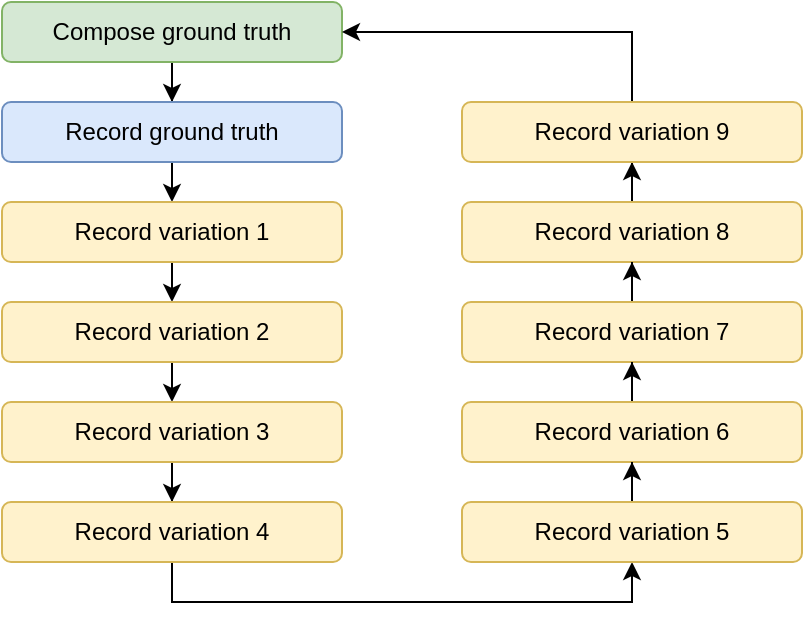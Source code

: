 <mxfile version="25.0.1">
  <diagram name="Page-1" id="LXgtOA4JHDHmA7VClIJa">
    <mxGraphModel dx="819" dy="448" grid="1" gridSize="10" guides="1" tooltips="1" connect="1" arrows="1" fold="1" page="1" pageScale="1" pageWidth="850" pageHeight="1100" math="0" shadow="0">
      <root>
        <mxCell id="0" />
        <mxCell id="1" parent="0" />
        <mxCell id="heMrsys8nOo8khprhls5-12" style="edgeStyle=orthogonalEdgeStyle;rounded=0;orthogonalLoop=1;jettySize=auto;html=1;exitX=0.5;exitY=1;exitDx=0;exitDy=0;" edge="1" parent="1" source="heMrsys8nOo8khprhls5-1" target="heMrsys8nOo8khprhls5-2">
          <mxGeometry relative="1" as="geometry" />
        </mxCell>
        <mxCell id="heMrsys8nOo8khprhls5-1" value="Compose ground truth" style="rounded=1;whiteSpace=wrap;html=1;fillColor=#d5e8d4;strokeColor=#82b366;" vertex="1" parent="1">
          <mxGeometry x="70" y="80" width="170" height="30" as="geometry" />
        </mxCell>
        <mxCell id="heMrsys8nOo8khprhls5-13" style="edgeStyle=orthogonalEdgeStyle;rounded=0;orthogonalLoop=1;jettySize=auto;html=1;exitX=0.5;exitY=1;exitDx=0;exitDy=0;entryX=0.5;entryY=0;entryDx=0;entryDy=0;" edge="1" parent="1" source="heMrsys8nOo8khprhls5-2" target="heMrsys8nOo8khprhls5-3">
          <mxGeometry relative="1" as="geometry" />
        </mxCell>
        <mxCell id="heMrsys8nOo8khprhls5-2" value="Record ground truth" style="rounded=1;whiteSpace=wrap;html=1;fillColor=#dae8fc;strokeColor=#6c8ebf;" vertex="1" parent="1">
          <mxGeometry x="70" y="130" width="170" height="30" as="geometry" />
        </mxCell>
        <mxCell id="heMrsys8nOo8khprhls5-14" style="edgeStyle=orthogonalEdgeStyle;rounded=0;orthogonalLoop=1;jettySize=auto;html=1;exitX=0.5;exitY=1;exitDx=0;exitDy=0;entryX=0.5;entryY=0;entryDx=0;entryDy=0;" edge="1" parent="1" source="heMrsys8nOo8khprhls5-3" target="heMrsys8nOo8khprhls5-4">
          <mxGeometry relative="1" as="geometry" />
        </mxCell>
        <mxCell id="heMrsys8nOo8khprhls5-3" value="Record variation 1" style="rounded=1;whiteSpace=wrap;html=1;fillColor=#fff2cc;strokeColor=#d6b656;" vertex="1" parent="1">
          <mxGeometry x="70" y="180" width="170" height="30" as="geometry" />
        </mxCell>
        <mxCell id="heMrsys8nOo8khprhls5-15" style="edgeStyle=orthogonalEdgeStyle;rounded=0;orthogonalLoop=1;jettySize=auto;html=1;exitX=0.5;exitY=1;exitDx=0;exitDy=0;entryX=0.5;entryY=0;entryDx=0;entryDy=0;" edge="1" parent="1" source="heMrsys8nOo8khprhls5-4" target="heMrsys8nOo8khprhls5-5">
          <mxGeometry relative="1" as="geometry" />
        </mxCell>
        <mxCell id="heMrsys8nOo8khprhls5-4" value="Record variation 2" style="rounded=1;whiteSpace=wrap;html=1;fillColor=#fff2cc;strokeColor=#d6b656;" vertex="1" parent="1">
          <mxGeometry x="70" y="230" width="170" height="30" as="geometry" />
        </mxCell>
        <mxCell id="heMrsys8nOo8khprhls5-16" style="edgeStyle=orthogonalEdgeStyle;rounded=0;orthogonalLoop=1;jettySize=auto;html=1;exitX=0.5;exitY=1;exitDx=0;exitDy=0;" edge="1" parent="1" source="heMrsys8nOo8khprhls5-5" target="heMrsys8nOo8khprhls5-6">
          <mxGeometry relative="1" as="geometry" />
        </mxCell>
        <mxCell id="heMrsys8nOo8khprhls5-5" value="Record variation 3" style="rounded=1;whiteSpace=wrap;html=1;fillColor=#fff2cc;strokeColor=#d6b656;" vertex="1" parent="1">
          <mxGeometry x="70" y="280" width="170" height="30" as="geometry" />
        </mxCell>
        <mxCell id="heMrsys8nOo8khprhls5-17" style="edgeStyle=orthogonalEdgeStyle;rounded=0;orthogonalLoop=1;jettySize=auto;html=1;exitX=0.5;exitY=1;exitDx=0;exitDy=0;entryX=0.5;entryY=1;entryDx=0;entryDy=0;" edge="1" parent="1" source="heMrsys8nOo8khprhls5-6" target="heMrsys8nOo8khprhls5-10">
          <mxGeometry relative="1" as="geometry" />
        </mxCell>
        <mxCell id="heMrsys8nOo8khprhls5-6" value="Record variation 4" style="rounded=1;whiteSpace=wrap;html=1;fillColor=#fff2cc;strokeColor=#d6b656;" vertex="1" parent="1">
          <mxGeometry x="70" y="330" width="170" height="30" as="geometry" />
        </mxCell>
        <mxCell id="heMrsys8nOo8khprhls5-21" style="edgeStyle=orthogonalEdgeStyle;rounded=0;orthogonalLoop=1;jettySize=auto;html=1;entryX=0.5;entryY=1;entryDx=0;entryDy=0;" edge="1" parent="1" source="heMrsys8nOo8khprhls5-7" target="heMrsys8nOo8khprhls5-11">
          <mxGeometry relative="1" as="geometry" />
        </mxCell>
        <mxCell id="heMrsys8nOo8khprhls5-7" value="Record variation 8" style="rounded=1;whiteSpace=wrap;html=1;fillColor=#fff2cc;strokeColor=#d6b656;" vertex="1" parent="1">
          <mxGeometry x="300" y="180" width="170" height="30" as="geometry" />
        </mxCell>
        <mxCell id="heMrsys8nOo8khprhls5-20" style="edgeStyle=orthogonalEdgeStyle;rounded=0;orthogonalLoop=1;jettySize=auto;html=1;entryX=0.5;entryY=1;entryDx=0;entryDy=0;" edge="1" parent="1" source="heMrsys8nOo8khprhls5-8" target="heMrsys8nOo8khprhls5-7">
          <mxGeometry relative="1" as="geometry" />
        </mxCell>
        <mxCell id="heMrsys8nOo8khprhls5-8" value="Record variation 7" style="rounded=1;whiteSpace=wrap;html=1;fillColor=#fff2cc;strokeColor=#d6b656;" vertex="1" parent="1">
          <mxGeometry x="300" y="230" width="170" height="30" as="geometry" />
        </mxCell>
        <mxCell id="heMrsys8nOo8khprhls5-19" style="edgeStyle=orthogonalEdgeStyle;rounded=0;orthogonalLoop=1;jettySize=auto;html=1;entryX=0.5;entryY=1;entryDx=0;entryDy=0;" edge="1" parent="1" source="heMrsys8nOo8khprhls5-9" target="heMrsys8nOo8khprhls5-8">
          <mxGeometry relative="1" as="geometry" />
        </mxCell>
        <mxCell id="heMrsys8nOo8khprhls5-9" value="Record variation 6" style="rounded=1;whiteSpace=wrap;html=1;fillColor=#fff2cc;strokeColor=#d6b656;" vertex="1" parent="1">
          <mxGeometry x="300" y="280" width="170" height="30" as="geometry" />
        </mxCell>
        <mxCell id="heMrsys8nOo8khprhls5-18" style="edgeStyle=orthogonalEdgeStyle;rounded=0;orthogonalLoop=1;jettySize=auto;html=1;entryX=0.5;entryY=1;entryDx=0;entryDy=0;" edge="1" parent="1" source="heMrsys8nOo8khprhls5-10" target="heMrsys8nOo8khprhls5-9">
          <mxGeometry relative="1" as="geometry" />
        </mxCell>
        <mxCell id="heMrsys8nOo8khprhls5-10" value="Record variation 5" style="rounded=1;whiteSpace=wrap;html=1;fillColor=#fff2cc;strokeColor=#d6b656;" vertex="1" parent="1">
          <mxGeometry x="300" y="330" width="170" height="30" as="geometry" />
        </mxCell>
        <mxCell id="heMrsys8nOo8khprhls5-22" style="edgeStyle=orthogonalEdgeStyle;rounded=0;orthogonalLoop=1;jettySize=auto;html=1;entryX=1;entryY=0.5;entryDx=0;entryDy=0;" edge="1" parent="1" source="heMrsys8nOo8khprhls5-11" target="heMrsys8nOo8khprhls5-1">
          <mxGeometry relative="1" as="geometry">
            <Array as="points">
              <mxPoint x="385" y="95" />
            </Array>
          </mxGeometry>
        </mxCell>
        <mxCell id="heMrsys8nOo8khprhls5-11" value="Record variation 9" style="rounded=1;whiteSpace=wrap;html=1;fillColor=#fff2cc;strokeColor=#d6b656;" vertex="1" parent="1">
          <mxGeometry x="300" y="130" width="170" height="30" as="geometry" />
        </mxCell>
      </root>
    </mxGraphModel>
  </diagram>
</mxfile>
